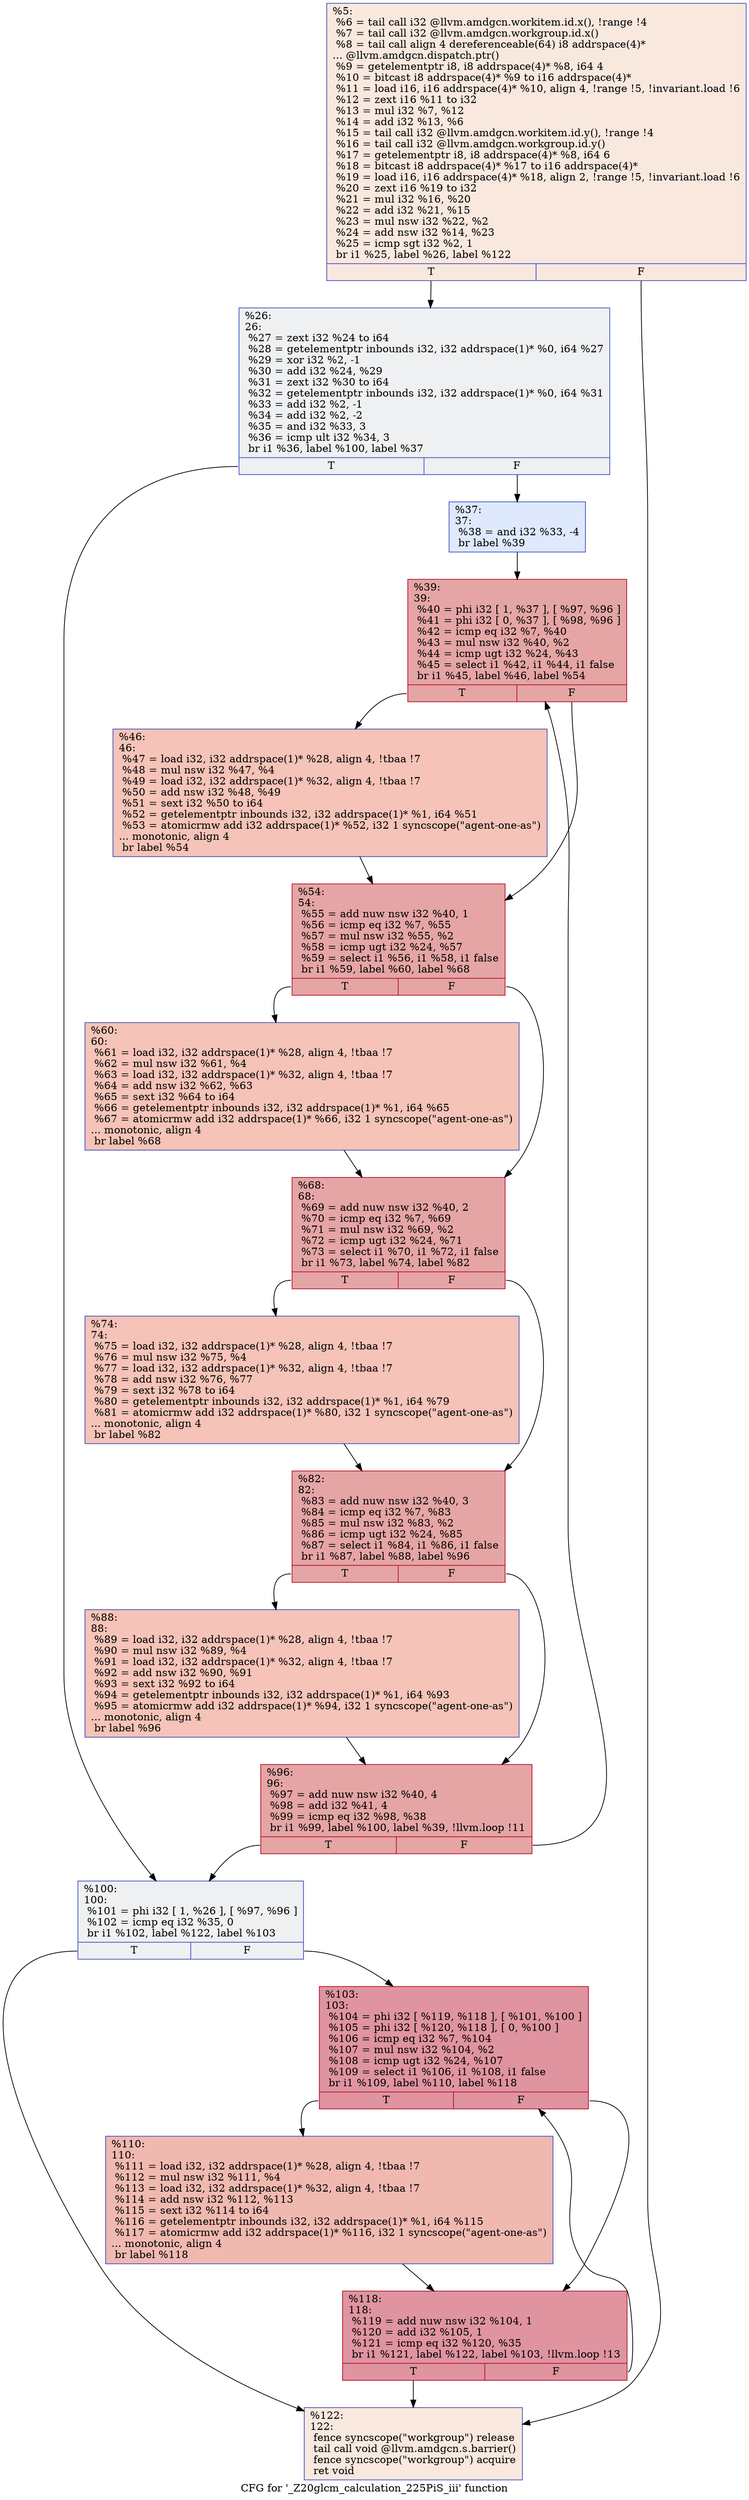 digraph "CFG for '_Z20glcm_calculation_225PiS_iii' function" {
	label="CFG for '_Z20glcm_calculation_225PiS_iii' function";

	Node0x51b0610 [shape=record,color="#3d50c3ff", style=filled, fillcolor="#f2cab570",label="{%5:\l  %6 = tail call i32 @llvm.amdgcn.workitem.id.x(), !range !4\l  %7 = tail call i32 @llvm.amdgcn.workgroup.id.x()\l  %8 = tail call align 4 dereferenceable(64) i8 addrspace(4)*\l... @llvm.amdgcn.dispatch.ptr()\l  %9 = getelementptr i8, i8 addrspace(4)* %8, i64 4\l  %10 = bitcast i8 addrspace(4)* %9 to i16 addrspace(4)*\l  %11 = load i16, i16 addrspace(4)* %10, align 4, !range !5, !invariant.load !6\l  %12 = zext i16 %11 to i32\l  %13 = mul i32 %7, %12\l  %14 = add i32 %13, %6\l  %15 = tail call i32 @llvm.amdgcn.workitem.id.y(), !range !4\l  %16 = tail call i32 @llvm.amdgcn.workgroup.id.y()\l  %17 = getelementptr i8, i8 addrspace(4)* %8, i64 6\l  %18 = bitcast i8 addrspace(4)* %17 to i16 addrspace(4)*\l  %19 = load i16, i16 addrspace(4)* %18, align 2, !range !5, !invariant.load !6\l  %20 = zext i16 %19 to i32\l  %21 = mul i32 %16, %20\l  %22 = add i32 %21, %15\l  %23 = mul nsw i32 %22, %2\l  %24 = add nsw i32 %14, %23\l  %25 = icmp sgt i32 %2, 1\l  br i1 %25, label %26, label %122\l|{<s0>T|<s1>F}}"];
	Node0x51b0610:s0 -> Node0x51b4050;
	Node0x51b0610:s1 -> Node0x51b40e0;
	Node0x51b4050 [shape=record,color="#3d50c3ff", style=filled, fillcolor="#d9dce170",label="{%26:\l26:                                               \l  %27 = zext i32 %24 to i64\l  %28 = getelementptr inbounds i32, i32 addrspace(1)* %0, i64 %27\l  %29 = xor i32 %2, -1\l  %30 = add i32 %24, %29\l  %31 = zext i32 %30 to i64\l  %32 = getelementptr inbounds i32, i32 addrspace(1)* %0, i64 %31\l  %33 = add i32 %2, -1\l  %34 = add i32 %2, -2\l  %35 = and i32 %33, 3\l  %36 = icmp ult i32 %34, 3\l  br i1 %36, label %100, label %37\l|{<s0>T|<s1>F}}"];
	Node0x51b4050:s0 -> Node0x51b4950;
	Node0x51b4050:s1 -> Node0x51b49a0;
	Node0x51b49a0 [shape=record,color="#3d50c3ff", style=filled, fillcolor="#b5cdfa70",label="{%37:\l37:                                               \l  %38 = and i32 %33, -4\l  br label %39\l}"];
	Node0x51b49a0 -> Node0x51b4ba0;
	Node0x51b4ba0 [shape=record,color="#b70d28ff", style=filled, fillcolor="#c5333470",label="{%39:\l39:                                               \l  %40 = phi i32 [ 1, %37 ], [ %97, %96 ]\l  %41 = phi i32 [ 0, %37 ], [ %98, %96 ]\l  %42 = icmp eq i32 %7, %40\l  %43 = mul nsw i32 %40, %2\l  %44 = icmp ugt i32 %24, %43\l  %45 = select i1 %42, i1 %44, i1 false\l  br i1 %45, label %46, label %54\l|{<s0>T|<s1>F}}"];
	Node0x51b4ba0:s0 -> Node0x51b51b0;
	Node0x51b4ba0:s1 -> Node0x51b5240;
	Node0x51b51b0 [shape=record,color="#3d50c3ff", style=filled, fillcolor="#e8765c70",label="{%46:\l46:                                               \l  %47 = load i32, i32 addrspace(1)* %28, align 4, !tbaa !7\l  %48 = mul nsw i32 %47, %4\l  %49 = load i32, i32 addrspace(1)* %32, align 4, !tbaa !7\l  %50 = add nsw i32 %48, %49\l  %51 = sext i32 %50 to i64\l  %52 = getelementptr inbounds i32, i32 addrspace(1)* %1, i64 %51\l  %53 = atomicrmw add i32 addrspace(1)* %52, i32 1 syncscope(\"agent-one-as\")\l... monotonic, align 4\l  br label %54\l}"];
	Node0x51b51b0 -> Node0x51b5240;
	Node0x51b5240 [shape=record,color="#b70d28ff", style=filled, fillcolor="#c5333470",label="{%54:\l54:                                               \l  %55 = add nuw nsw i32 %40, 1\l  %56 = icmp eq i32 %7, %55\l  %57 = mul nsw i32 %55, %2\l  %58 = icmp ugt i32 %24, %57\l  %59 = select i1 %56, i1 %58, i1 false\l  br i1 %59, label %60, label %68\l|{<s0>T|<s1>F}}"];
	Node0x51b5240:s0 -> Node0x51b61f0;
	Node0x51b5240:s1 -> Node0x51b6240;
	Node0x51b61f0 [shape=record,color="#3d50c3ff", style=filled, fillcolor="#e8765c70",label="{%60:\l60:                                               \l  %61 = load i32, i32 addrspace(1)* %28, align 4, !tbaa !7\l  %62 = mul nsw i32 %61, %4\l  %63 = load i32, i32 addrspace(1)* %32, align 4, !tbaa !7\l  %64 = add nsw i32 %62, %63\l  %65 = sext i32 %64 to i64\l  %66 = getelementptr inbounds i32, i32 addrspace(1)* %1, i64 %65\l  %67 = atomicrmw add i32 addrspace(1)* %66, i32 1 syncscope(\"agent-one-as\")\l... monotonic, align 4\l  br label %68\l}"];
	Node0x51b61f0 -> Node0x51b6240;
	Node0x51b6240 [shape=record,color="#b70d28ff", style=filled, fillcolor="#c5333470",label="{%68:\l68:                                               \l  %69 = add nuw nsw i32 %40, 2\l  %70 = icmp eq i32 %7, %69\l  %71 = mul nsw i32 %69, %2\l  %72 = icmp ugt i32 %24, %71\l  %73 = select i1 %70, i1 %72, i1 false\l  br i1 %73, label %74, label %82\l|{<s0>T|<s1>F}}"];
	Node0x51b6240:s0 -> Node0x51b6c80;
	Node0x51b6240:s1 -> Node0x51b6cd0;
	Node0x51b6c80 [shape=record,color="#3d50c3ff", style=filled, fillcolor="#e8765c70",label="{%74:\l74:                                               \l  %75 = load i32, i32 addrspace(1)* %28, align 4, !tbaa !7\l  %76 = mul nsw i32 %75, %4\l  %77 = load i32, i32 addrspace(1)* %32, align 4, !tbaa !7\l  %78 = add nsw i32 %76, %77\l  %79 = sext i32 %78 to i64\l  %80 = getelementptr inbounds i32, i32 addrspace(1)* %1, i64 %79\l  %81 = atomicrmw add i32 addrspace(1)* %80, i32 1 syncscope(\"agent-one-as\")\l... monotonic, align 4\l  br label %82\l}"];
	Node0x51b6c80 -> Node0x51b6cd0;
	Node0x51b6cd0 [shape=record,color="#b70d28ff", style=filled, fillcolor="#c5333470",label="{%82:\l82:                                               \l  %83 = add nuw nsw i32 %40, 3\l  %84 = icmp eq i32 %7, %83\l  %85 = mul nsw i32 %83, %2\l  %86 = icmp ugt i32 %24, %85\l  %87 = select i1 %84, i1 %86, i1 false\l  br i1 %87, label %88, label %96\l|{<s0>T|<s1>F}}"];
	Node0x51b6cd0:s0 -> Node0x51b7500;
	Node0x51b6cd0:s1 -> Node0x51b4c90;
	Node0x51b7500 [shape=record,color="#3d50c3ff", style=filled, fillcolor="#e8765c70",label="{%88:\l88:                                               \l  %89 = load i32, i32 addrspace(1)* %28, align 4, !tbaa !7\l  %90 = mul nsw i32 %89, %4\l  %91 = load i32, i32 addrspace(1)* %32, align 4, !tbaa !7\l  %92 = add nsw i32 %90, %91\l  %93 = sext i32 %92 to i64\l  %94 = getelementptr inbounds i32, i32 addrspace(1)* %1, i64 %93\l  %95 = atomicrmw add i32 addrspace(1)* %94, i32 1 syncscope(\"agent-one-as\")\l... monotonic, align 4\l  br label %96\l}"];
	Node0x51b7500 -> Node0x51b4c90;
	Node0x51b4c90 [shape=record,color="#b70d28ff", style=filled, fillcolor="#c5333470",label="{%96:\l96:                                               \l  %97 = add nuw nsw i32 %40, 4\l  %98 = add i32 %41, 4\l  %99 = icmp eq i32 %98, %38\l  br i1 %99, label %100, label %39, !llvm.loop !11\l|{<s0>T|<s1>F}}"];
	Node0x51b4c90:s0 -> Node0x51b4950;
	Node0x51b4c90:s1 -> Node0x51b4ba0;
	Node0x51b4950 [shape=record,color="#3d50c3ff", style=filled, fillcolor="#d9dce170",label="{%100:\l100:                                              \l  %101 = phi i32 [ 1, %26 ], [ %97, %96 ]\l  %102 = icmp eq i32 %35, 0\l  br i1 %102, label %122, label %103\l|{<s0>T|<s1>F}}"];
	Node0x51b4950:s0 -> Node0x51b40e0;
	Node0x51b4950:s1 -> Node0x51b7e30;
	Node0x51b7e30 [shape=record,color="#b70d28ff", style=filled, fillcolor="#b70d2870",label="{%103:\l103:                                              \l  %104 = phi i32 [ %119, %118 ], [ %101, %100 ]\l  %105 = phi i32 [ %120, %118 ], [ 0, %100 ]\l  %106 = icmp eq i32 %7, %104\l  %107 = mul nsw i32 %104, %2\l  %108 = icmp ugt i32 %24, %107\l  %109 = select i1 %106, i1 %108, i1 false\l  br i1 %109, label %110, label %118\l|{<s0>T|<s1>F}}"];
	Node0x51b7e30:s0 -> Node0x51b8340;
	Node0x51b7e30:s1 -> Node0x51b7f30;
	Node0x51b8340 [shape=record,color="#3d50c3ff", style=filled, fillcolor="#de614d70",label="{%110:\l110:                                              \l  %111 = load i32, i32 addrspace(1)* %28, align 4, !tbaa !7\l  %112 = mul nsw i32 %111, %4\l  %113 = load i32, i32 addrspace(1)* %32, align 4, !tbaa !7\l  %114 = add nsw i32 %112, %113\l  %115 = sext i32 %114 to i64\l  %116 = getelementptr inbounds i32, i32 addrspace(1)* %1, i64 %115\l  %117 = atomicrmw add i32 addrspace(1)* %116, i32 1 syncscope(\"agent-one-as\")\l... monotonic, align 4\l  br label %118\l}"];
	Node0x51b8340 -> Node0x51b7f30;
	Node0x51b7f30 [shape=record,color="#b70d28ff", style=filled, fillcolor="#b70d2870",label="{%118:\l118:                                              \l  %119 = add nuw nsw i32 %104, 1\l  %120 = add i32 %105, 1\l  %121 = icmp eq i32 %120, %35\l  br i1 %121, label %122, label %103, !llvm.loop !13\l|{<s0>T|<s1>F}}"];
	Node0x51b7f30:s0 -> Node0x51b40e0;
	Node0x51b7f30:s1 -> Node0x51b7e30;
	Node0x51b40e0 [shape=record,color="#3d50c3ff", style=filled, fillcolor="#f2cab570",label="{%122:\l122:                                              \l  fence syncscope(\"workgroup\") release\l  tail call void @llvm.amdgcn.s.barrier()\l  fence syncscope(\"workgroup\") acquire\l  ret void\l}"];
}
